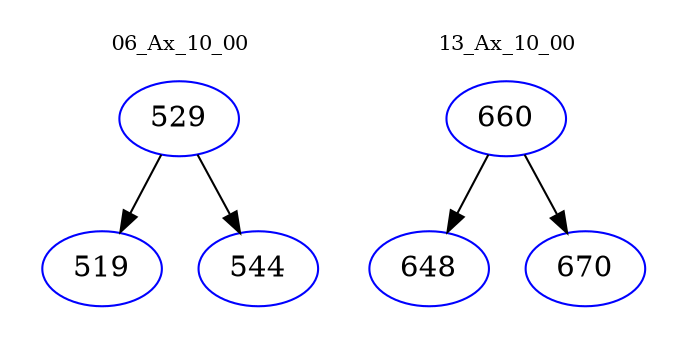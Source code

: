 digraph{
subgraph cluster_0 {
color = white
label = "06_Ax_10_00";
fontsize=10;
T0_529 [label="529", color="blue"]
T0_529 -> T0_519 [color="black"]
T0_519 [label="519", color="blue"]
T0_529 -> T0_544 [color="black"]
T0_544 [label="544", color="blue"]
}
subgraph cluster_1 {
color = white
label = "13_Ax_10_00";
fontsize=10;
T1_660 [label="660", color="blue"]
T1_660 -> T1_648 [color="black"]
T1_648 [label="648", color="blue"]
T1_660 -> T1_670 [color="black"]
T1_670 [label="670", color="blue"]
}
}
